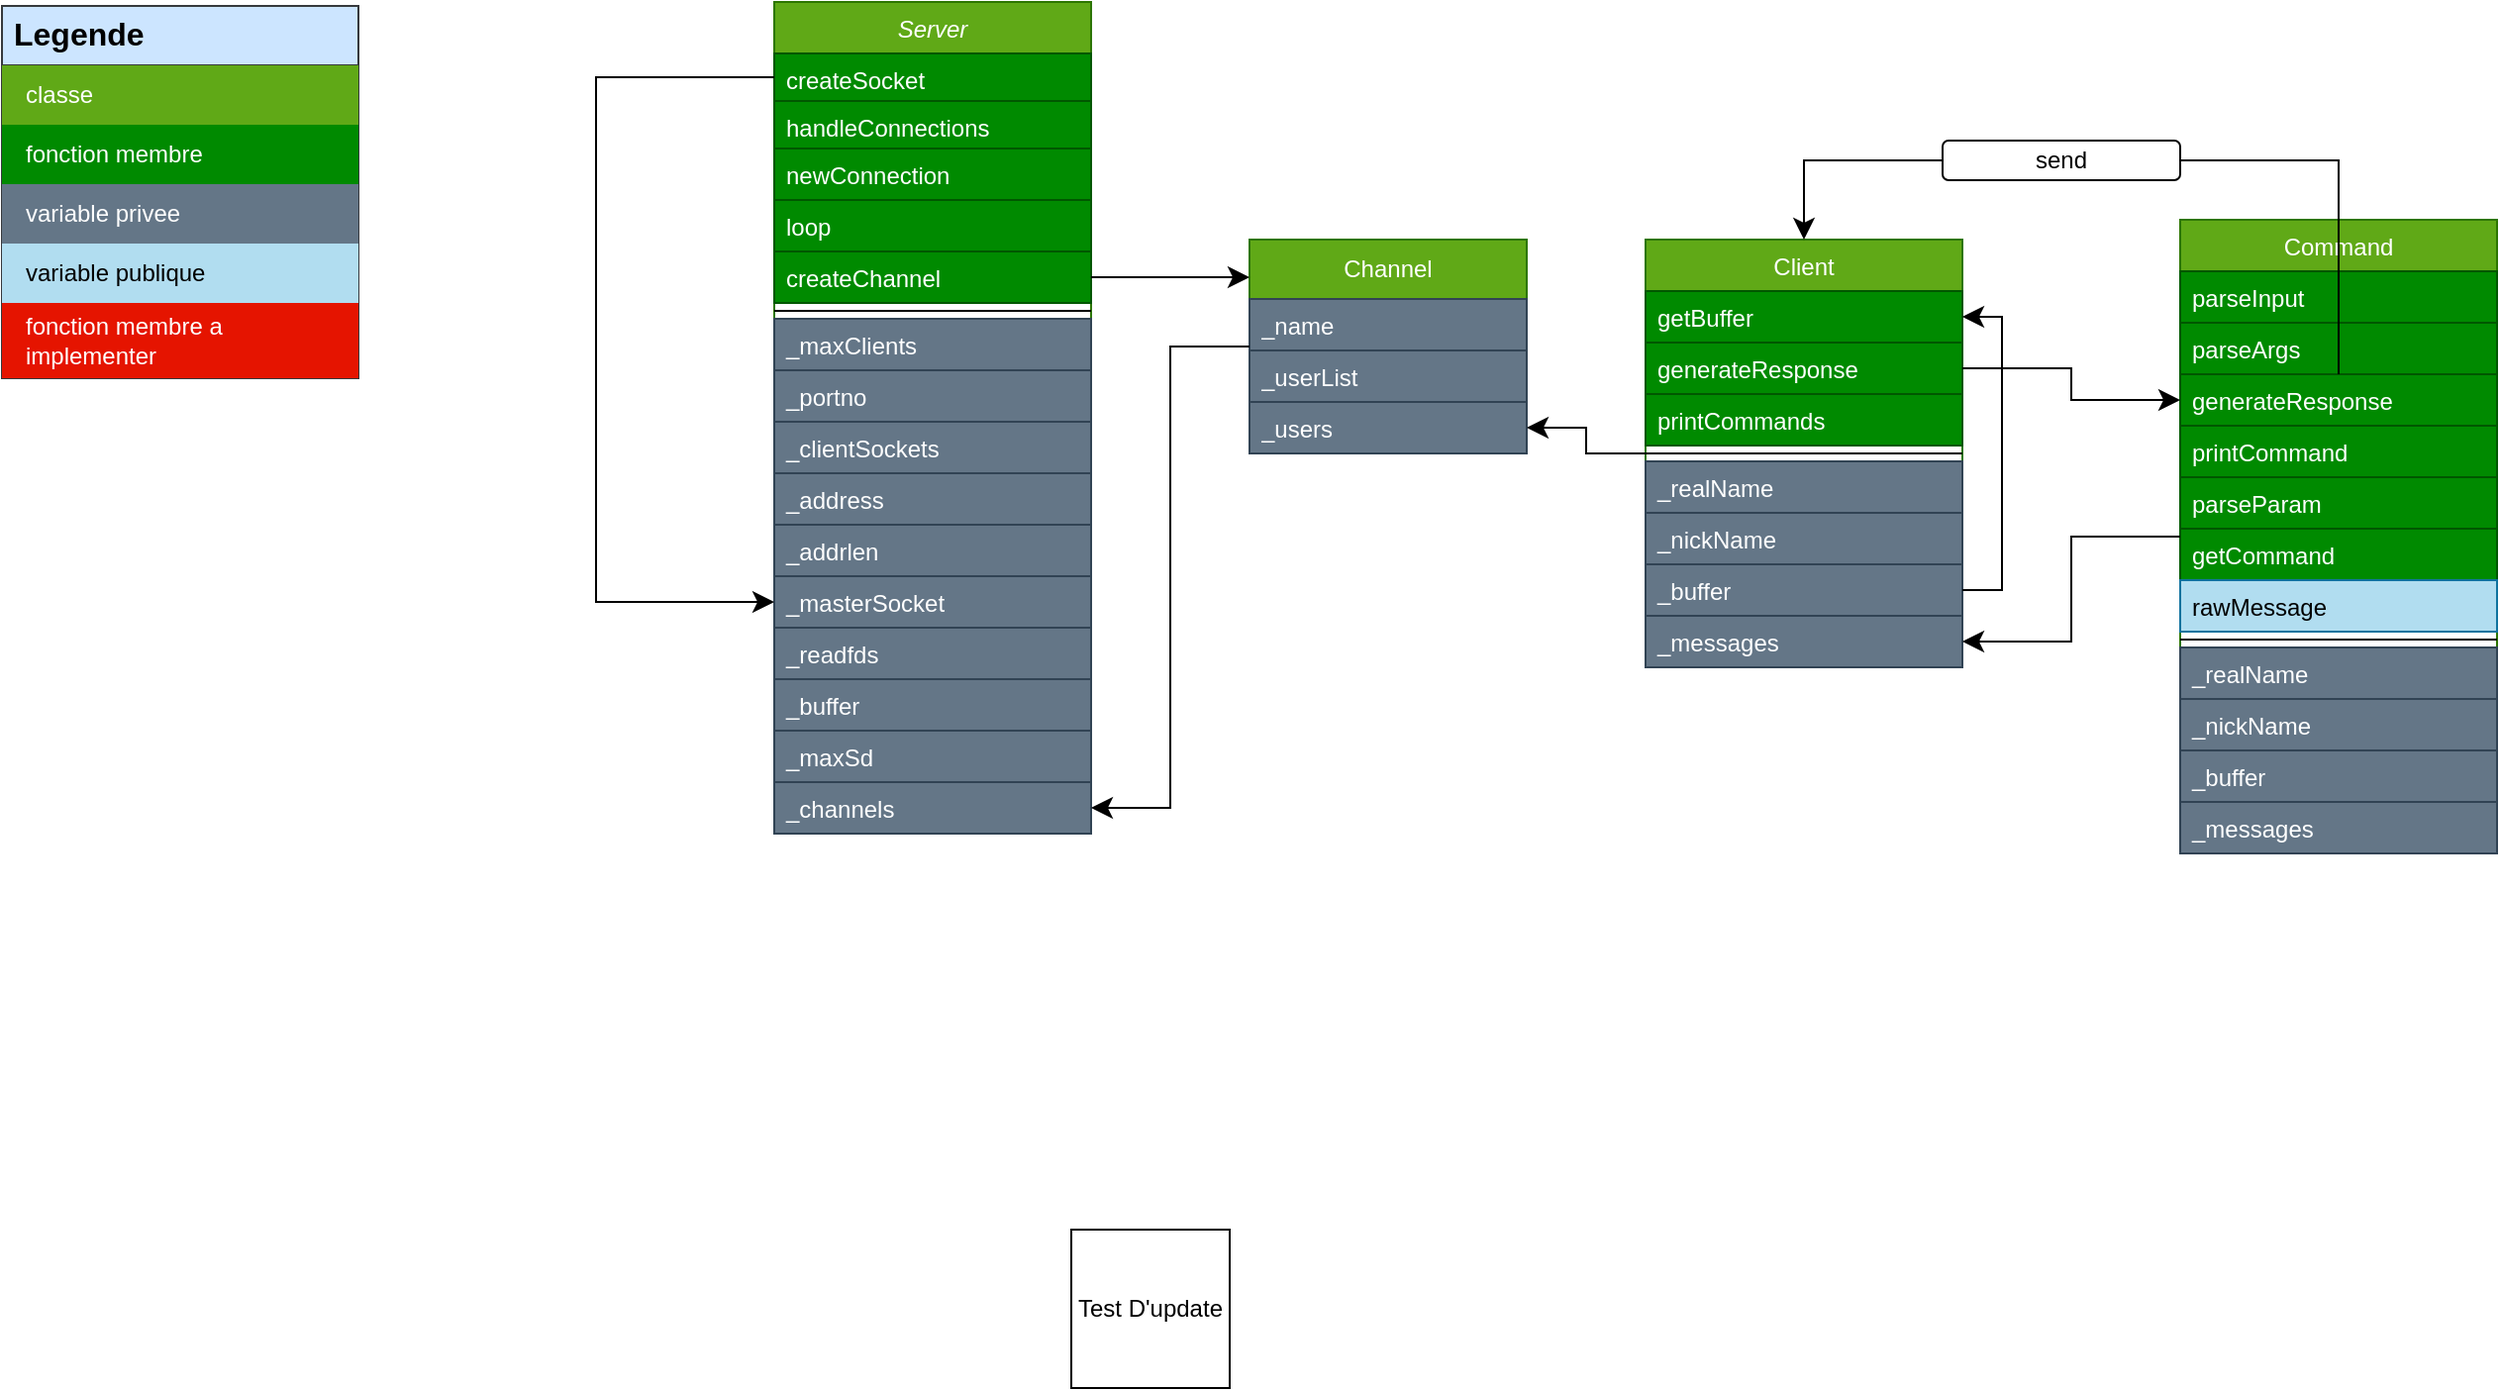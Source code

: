 <mxfile version="22.0.4" type="github">
  <diagram id="C5RBs43oDa-KdzZeNtuy" name="Page-1">
    <mxGraphModel dx="2691" dy="2404" grid="1" gridSize="10" guides="1" tooltips="1" connect="1" arrows="1" fold="1" page="1" pageScale="1" pageWidth="827" pageHeight="1169" math="0" shadow="0">
      <root>
        <mxCell id="WIyWlLk6GJQsqaUBKTNV-0" />
        <mxCell id="WIyWlLk6GJQsqaUBKTNV-1" parent="WIyWlLk6GJQsqaUBKTNV-0" />
        <mxCell id="zkfFHV4jXpPFQw0GAbJ--0" value="Server" style="swimlane;fontStyle=2;align=center;verticalAlign=top;childLayout=stackLayout;horizontal=1;startSize=26;horizontalStack=0;resizeParent=1;resizeLast=0;collapsible=1;marginBottom=0;rounded=0;shadow=0;strokeWidth=1;fillColor=#60a917;fontColor=#ffffff;strokeColor=#2D7600;" parent="WIyWlLk6GJQsqaUBKTNV-1" vertex="1">
          <mxGeometry x="210" y="-160" width="160" height="420" as="geometry">
            <mxRectangle x="10" y="-80" width="160" height="26" as="alternateBounds" />
          </mxGeometry>
        </mxCell>
        <mxCell id="zkfFHV4jXpPFQw0GAbJ--5" value="createSocket&#xa;" style="text;align=left;verticalAlign=top;spacingLeft=4;spacingRight=4;overflow=hidden;rotatable=0;points=[[0,0.5],[1,0.5]];portConstraint=eastwest;fillColor=#008a00;fontColor=#ffffff;strokeColor=#005700;" parent="zkfFHV4jXpPFQw0GAbJ--0" vertex="1">
          <mxGeometry y="26" width="160" height="24" as="geometry" />
        </mxCell>
        <mxCell id="nmFVzi2Qrn4RTM0XMvv8-7" value="handleConnections" style="text;align=left;verticalAlign=top;spacingLeft=4;spacingRight=4;overflow=hidden;rotatable=0;points=[[0,0.5],[1,0.5]];portConstraint=eastwest;fillColor=#008a00;fontColor=#ffffff;strokeColor=#005700;" parent="zkfFHV4jXpPFQw0GAbJ--0" vertex="1">
          <mxGeometry y="50" width="160" height="24" as="geometry" />
        </mxCell>
        <mxCell id="zkfFHV4jXpPFQw0GAbJ--1" value="newConnection" style="text;align=left;verticalAlign=top;spacingLeft=4;spacingRight=4;overflow=hidden;rotatable=0;points=[[0,0.5],[1,0.5]];portConstraint=eastwest;fillColor=#008a00;fontColor=#ffffff;strokeColor=#005700;" parent="zkfFHV4jXpPFQw0GAbJ--0" vertex="1">
          <mxGeometry y="74" width="160" height="26" as="geometry" />
        </mxCell>
        <mxCell id="nmFVzi2Qrn4RTM0XMvv8-9" value="loop" style="text;align=left;verticalAlign=top;spacingLeft=4;spacingRight=4;overflow=hidden;rotatable=0;points=[[0,0.5],[1,0.5]];portConstraint=eastwest;rounded=0;shadow=0;html=0;fillColor=#008a00;fontColor=#ffffff;strokeColor=#005700;" parent="zkfFHV4jXpPFQw0GAbJ--0" vertex="1">
          <mxGeometry y="100" width="160" height="26" as="geometry" />
        </mxCell>
        <mxCell id="zkfFHV4jXpPFQw0GAbJ--3" value="createChannel" style="text;align=left;verticalAlign=top;spacingLeft=4;spacingRight=4;overflow=hidden;rotatable=0;points=[[0,0.5],[1,0.5]];portConstraint=eastwest;rounded=0;shadow=0;html=0;fillColor=#008a00;fontColor=#ffffff;strokeColor=#005700;" parent="zkfFHV4jXpPFQw0GAbJ--0" vertex="1">
          <mxGeometry y="126" width="160" height="26" as="geometry" />
        </mxCell>
        <mxCell id="zkfFHV4jXpPFQw0GAbJ--4" value="" style="line;html=1;strokeWidth=1;align=left;verticalAlign=middle;spacingTop=-1;spacingLeft=3;spacingRight=3;rotatable=0;labelPosition=right;points=[];portConstraint=eastwest;" parent="zkfFHV4jXpPFQw0GAbJ--0" vertex="1">
          <mxGeometry y="152" width="160" height="8" as="geometry" />
        </mxCell>
        <mxCell id="nmFVzi2Qrn4RTM0XMvv8-17" value="_maxClients" style="text;align=left;verticalAlign=top;spacingLeft=4;spacingRight=4;overflow=hidden;rotatable=0;points=[[0,0.5],[1,0.5]];portConstraint=eastwest;rounded=0;shadow=0;html=0;fillColor=#647687;fontColor=#ffffff;strokeColor=#314354;" parent="zkfFHV4jXpPFQw0GAbJ--0" vertex="1">
          <mxGeometry y="160" width="160" height="26" as="geometry" />
        </mxCell>
        <mxCell id="nmFVzi2Qrn4RTM0XMvv8-63" value="_portno" style="text;align=left;verticalAlign=top;spacingLeft=4;spacingRight=4;overflow=hidden;rotatable=0;points=[[0,0.5],[1,0.5]];portConstraint=eastwest;rounded=0;shadow=0;html=0;fillColor=#647687;fontColor=#ffffff;strokeColor=#314354;" parent="zkfFHV4jXpPFQw0GAbJ--0" vertex="1">
          <mxGeometry y="186" width="160" height="26" as="geometry" />
        </mxCell>
        <mxCell id="nmFVzi2Qrn4RTM0XMvv8-64" value="_clientSockets" style="text;align=left;verticalAlign=top;spacingLeft=4;spacingRight=4;overflow=hidden;rotatable=0;points=[[0,0.5],[1,0.5]];portConstraint=eastwest;rounded=0;shadow=0;html=0;fillColor=#647687;fontColor=#ffffff;strokeColor=#314354;" parent="zkfFHV4jXpPFQw0GAbJ--0" vertex="1">
          <mxGeometry y="212" width="160" height="26" as="geometry" />
        </mxCell>
        <mxCell id="nmFVzi2Qrn4RTM0XMvv8-65" value="_address" style="text;align=left;verticalAlign=top;spacingLeft=4;spacingRight=4;overflow=hidden;rotatable=0;points=[[0,0.5],[1,0.5]];portConstraint=eastwest;rounded=0;shadow=0;html=0;fillColor=#647687;fontColor=#ffffff;strokeColor=#314354;" parent="zkfFHV4jXpPFQw0GAbJ--0" vertex="1">
          <mxGeometry y="238" width="160" height="26" as="geometry" />
        </mxCell>
        <mxCell id="nmFVzi2Qrn4RTM0XMvv8-62" value="_addrlen" style="text;align=left;verticalAlign=top;spacingLeft=4;spacingRight=4;overflow=hidden;rotatable=0;points=[[0,0.5],[1,0.5]];portConstraint=eastwest;rounded=0;shadow=0;html=0;fillColor=#647687;fontColor=#ffffff;strokeColor=#314354;" parent="zkfFHV4jXpPFQw0GAbJ--0" vertex="1">
          <mxGeometry y="264" width="160" height="26" as="geometry" />
        </mxCell>
        <mxCell id="nmFVzi2Qrn4RTM0XMvv8-61" value="_masterSocket" style="text;align=left;verticalAlign=top;spacingLeft=4;spacingRight=4;overflow=hidden;rotatable=0;points=[[0,0.5],[1,0.5]];portConstraint=eastwest;rounded=0;shadow=0;html=0;fillColor=#647687;fontColor=#ffffff;strokeColor=#314354;" parent="zkfFHV4jXpPFQw0GAbJ--0" vertex="1">
          <mxGeometry y="290" width="160" height="26" as="geometry" />
        </mxCell>
        <mxCell id="nmFVzi2Qrn4RTM0XMvv8-67" value="_readfds&#xa;" style="text;align=left;verticalAlign=top;spacingLeft=4;spacingRight=4;overflow=hidden;rotatable=0;points=[[0,0.5],[1,0.5]];portConstraint=eastwest;rounded=0;shadow=0;html=0;fillColor=#647687;fontColor=#ffffff;strokeColor=#314354;" parent="zkfFHV4jXpPFQw0GAbJ--0" vertex="1">
          <mxGeometry y="316" width="160" height="26" as="geometry" />
        </mxCell>
        <mxCell id="nmFVzi2Qrn4RTM0XMvv8-66" value="_buffer" style="text;align=left;verticalAlign=top;spacingLeft=4;spacingRight=4;overflow=hidden;rotatable=0;points=[[0,0.5],[1,0.5]];portConstraint=eastwest;rounded=0;shadow=0;html=0;fillColor=#647687;fontColor=#ffffff;strokeColor=#314354;" parent="zkfFHV4jXpPFQw0GAbJ--0" vertex="1">
          <mxGeometry y="342" width="160" height="26" as="geometry" />
        </mxCell>
        <mxCell id="nmFVzi2Qrn4RTM0XMvv8-68" value="_maxSd" style="text;align=left;verticalAlign=top;spacingLeft=4;spacingRight=4;overflow=hidden;rotatable=0;points=[[0,0.5],[1,0.5]];portConstraint=eastwest;rounded=0;shadow=0;html=0;fillColor=#647687;fontColor=#ffffff;strokeColor=#314354;" parent="zkfFHV4jXpPFQw0GAbJ--0" vertex="1">
          <mxGeometry y="368" width="160" height="26" as="geometry" />
        </mxCell>
        <mxCell id="nmFVzi2Qrn4RTM0XMvv8-60" value="_channels" style="text;align=left;verticalAlign=top;spacingLeft=4;spacingRight=4;overflow=hidden;rotatable=0;points=[[0,0.5],[1,0.5]];portConstraint=eastwest;rounded=0;shadow=0;html=0;fillColor=#647687;fontColor=#ffffff;strokeColor=#314354;" parent="zkfFHV4jXpPFQw0GAbJ--0" vertex="1">
          <mxGeometry y="394" width="160" height="26" as="geometry" />
        </mxCell>
        <mxCell id="DhGyzFEX1gzbE7A_Uzqe-18" value="" style="edgeStyle=elbowEdgeStyle;elbow=horizontal;endArrow=classic;html=1;curved=0;rounded=0;endSize=8;startSize=8;" parent="zkfFHV4jXpPFQw0GAbJ--0" source="zkfFHV4jXpPFQw0GAbJ--5" target="nmFVzi2Qrn4RTM0XMvv8-61" edge="1">
          <mxGeometry width="50" height="50" relative="1" as="geometry">
            <mxPoint x="330" y="350" as="sourcePoint" />
            <mxPoint x="380" y="300" as="targetPoint" />
            <Array as="points">
              <mxPoint x="-90" y="170" />
            </Array>
          </mxGeometry>
        </mxCell>
        <mxCell id="zkfFHV4jXpPFQw0GAbJ--17" value="Client" style="swimlane;fontStyle=0;align=center;verticalAlign=top;childLayout=stackLayout;horizontal=1;startSize=26;horizontalStack=0;resizeParent=1;resizeLast=0;collapsible=1;marginBottom=0;rounded=0;shadow=0;strokeWidth=1;fillColor=#60a917;fontColor=#ffffff;strokeColor=#2D7600;" parent="WIyWlLk6GJQsqaUBKTNV-1" vertex="1">
          <mxGeometry x="650" y="-40" width="160" height="216" as="geometry">
            <mxRectangle x="550" y="140" width="160" height="26" as="alternateBounds" />
          </mxGeometry>
        </mxCell>
        <mxCell id="zkfFHV4jXpPFQw0GAbJ--18" value="getBuffer" style="text;align=left;verticalAlign=top;spacingLeft=4;spacingRight=4;overflow=hidden;rotatable=0;points=[[0,0.5],[1,0.5]];portConstraint=eastwest;fillColor=#008a00;fontColor=#ffffff;strokeColor=#005700;" parent="zkfFHV4jXpPFQw0GAbJ--17" vertex="1">
          <mxGeometry y="26" width="160" height="26" as="geometry" />
        </mxCell>
        <mxCell id="zkfFHV4jXpPFQw0GAbJ--19" value="generateResponse" style="text;align=left;verticalAlign=top;spacingLeft=4;spacingRight=4;overflow=hidden;rotatable=0;points=[[0,0.5],[1,0.5]];portConstraint=eastwest;rounded=0;shadow=0;html=0;fillColor=#008a00;fontColor=#ffffff;strokeColor=#005700;" parent="zkfFHV4jXpPFQw0GAbJ--17" vertex="1">
          <mxGeometry y="52" width="160" height="26" as="geometry" />
        </mxCell>
        <mxCell id="zkfFHV4jXpPFQw0GAbJ--20" value="printCommands" style="text;align=left;verticalAlign=top;spacingLeft=4;spacingRight=4;overflow=hidden;rotatable=0;points=[[0,0.5],[1,0.5]];portConstraint=eastwest;rounded=0;shadow=0;html=0;fillColor=#008a00;fontColor=#ffffff;strokeColor=#005700;" parent="zkfFHV4jXpPFQw0GAbJ--17" vertex="1">
          <mxGeometry y="78" width="160" height="26" as="geometry" />
        </mxCell>
        <mxCell id="zkfFHV4jXpPFQw0GAbJ--23" value="" style="line;html=1;strokeWidth=1;align=left;verticalAlign=middle;spacingTop=-1;spacingLeft=3;spacingRight=3;rotatable=0;labelPosition=right;points=[];portConstraint=eastwest;" parent="zkfFHV4jXpPFQw0GAbJ--17" vertex="1">
          <mxGeometry y="104" width="160" height="8" as="geometry" />
        </mxCell>
        <mxCell id="nmFVzi2Qrn4RTM0XMvv8-76" value="_realName" style="text;align=left;verticalAlign=top;spacingLeft=4;spacingRight=4;overflow=hidden;rotatable=0;points=[[0,0.5],[1,0.5]];portConstraint=eastwest;rounded=0;shadow=0;html=0;fillColor=#647687;fontColor=#ffffff;strokeColor=#314354;" parent="zkfFHV4jXpPFQw0GAbJ--17" vertex="1">
          <mxGeometry y="112" width="160" height="26" as="geometry" />
        </mxCell>
        <mxCell id="nmFVzi2Qrn4RTM0XMvv8-74" value="_nickName" style="text;align=left;verticalAlign=top;spacingLeft=4;spacingRight=4;overflow=hidden;rotatable=0;points=[[0,0.5],[1,0.5]];portConstraint=eastwest;rounded=0;shadow=0;html=0;fillColor=#647687;fontColor=#ffffff;strokeColor=#314354;" parent="zkfFHV4jXpPFQw0GAbJ--17" vertex="1">
          <mxGeometry y="138" width="160" height="26" as="geometry" />
        </mxCell>
        <mxCell id="nmFVzi2Qrn4RTM0XMvv8-75" value="_buffer" style="text;align=left;verticalAlign=top;spacingLeft=4;spacingRight=4;overflow=hidden;rotatable=0;points=[[0,0.5],[1,0.5]];portConstraint=eastwest;rounded=0;shadow=0;html=0;fillColor=#647687;fontColor=#ffffff;strokeColor=#314354;" parent="zkfFHV4jXpPFQw0GAbJ--17" vertex="1">
          <mxGeometry y="164" width="160" height="26" as="geometry" />
        </mxCell>
        <mxCell id="nmFVzi2Qrn4RTM0XMvv8-73" value="_messages" style="text;align=left;verticalAlign=top;spacingLeft=4;spacingRight=4;overflow=hidden;rotatable=0;points=[[0,0.5],[1,0.5]];portConstraint=eastwest;rounded=0;shadow=0;html=0;fillColor=#647687;fontColor=#ffffff;strokeColor=#314354;" parent="zkfFHV4jXpPFQw0GAbJ--17" vertex="1">
          <mxGeometry y="190" width="160" height="26" as="geometry" />
        </mxCell>
        <mxCell id="DhGyzFEX1gzbE7A_Uzqe-40" value="" style="edgeStyle=elbowEdgeStyle;elbow=horizontal;endArrow=classic;html=1;curved=0;rounded=0;endSize=8;startSize=8;" parent="zkfFHV4jXpPFQw0GAbJ--17" source="nmFVzi2Qrn4RTM0XMvv8-75" target="zkfFHV4jXpPFQw0GAbJ--18" edge="1">
          <mxGeometry width="50" height="50" relative="1" as="geometry">
            <mxPoint x="-80" y="260" as="sourcePoint" />
            <mxPoint x="-30" y="210" as="targetPoint" />
            <Array as="points">
              <mxPoint x="180" y="100" />
              <mxPoint x="170" y="110" />
            </Array>
          </mxGeometry>
        </mxCell>
        <mxCell id="nmFVzi2Qrn4RTM0XMvv8-44" value="Channel" style="swimlane;fontStyle=0;childLayout=stackLayout;horizontal=1;startSize=30;fillColor=#60a917;horizontalStack=0;resizeParent=1;resizeParentMax=0;resizeLast=0;collapsible=1;marginBottom=0;whiteSpace=wrap;html=1;fontColor=#ffffff;strokeColor=#2D7600;" parent="WIyWlLk6GJQsqaUBKTNV-1" vertex="1">
          <mxGeometry x="450" y="-40" width="140" height="108" as="geometry">
            <mxRectangle x="270" y="60" width="90" height="30" as="alternateBounds" />
          </mxGeometry>
        </mxCell>
        <mxCell id="nmFVzi2Qrn4RTM0XMvv8-46" value="_name" style="text;strokeColor=#314354;fillColor=#647687;align=left;verticalAlign=top;spacingLeft=4;spacingRight=4;overflow=hidden;rotatable=0;points=[[0,0.5],[1,0.5]];portConstraint=eastwest;whiteSpace=wrap;html=1;fontColor=#ffffff;" parent="nmFVzi2Qrn4RTM0XMvv8-44" vertex="1">
          <mxGeometry y="30" width="140" height="26" as="geometry" />
        </mxCell>
        <mxCell id="nmFVzi2Qrn4RTM0XMvv8-72" value="_userList" style="text;strokeColor=#314354;fillColor=#647687;align=left;verticalAlign=top;spacingLeft=4;spacingRight=4;overflow=hidden;rotatable=0;points=[[0,0.5],[1,0.5]];portConstraint=eastwest;whiteSpace=wrap;html=1;fontColor=#ffffff;" parent="nmFVzi2Qrn4RTM0XMvv8-44" vertex="1">
          <mxGeometry y="56" width="140" height="26" as="geometry" />
        </mxCell>
        <mxCell id="nmFVzi2Qrn4RTM0XMvv8-47" value="_users" style="text;strokeColor=#314354;fillColor=#647687;align=left;verticalAlign=top;spacingLeft=4;spacingRight=4;overflow=hidden;rotatable=0;points=[[0,0.5],[1,0.5]];portConstraint=eastwest;whiteSpace=wrap;html=1;fontColor=#ffffff;" parent="nmFVzi2Qrn4RTM0XMvv8-44" vertex="1">
          <mxGeometry y="82" width="140" height="26" as="geometry" />
        </mxCell>
        <mxCell id="nmFVzi2Qrn4RTM0XMvv8-70" value="" style="edgeStyle=elbowEdgeStyle;elbow=horizontal;endArrow=classic;html=1;curved=0;rounded=0;endSize=8;startSize=8;" parent="WIyWlLk6GJQsqaUBKTNV-1" source="nmFVzi2Qrn4RTM0XMvv8-44" target="nmFVzi2Qrn4RTM0XMvv8-60" edge="1">
          <mxGeometry width="50" height="50" relative="1" as="geometry">
            <mxPoint x="380" y="310" as="sourcePoint" />
            <mxPoint x="430" y="260" as="targetPoint" />
          </mxGeometry>
        </mxCell>
        <mxCell id="nmFVzi2Qrn4RTM0XMvv8-71" value="" style="edgeStyle=elbowEdgeStyle;elbow=vertical;endArrow=classic;html=1;curved=0;rounded=0;endSize=8;startSize=8;" parent="WIyWlLk6GJQsqaUBKTNV-1" source="zkfFHV4jXpPFQw0GAbJ--3" target="nmFVzi2Qrn4RTM0XMvv8-44" edge="1">
          <mxGeometry width="50" height="50" relative="1" as="geometry">
            <mxPoint x="380" y="310" as="sourcePoint" />
            <mxPoint x="430" y="260" as="targetPoint" />
          </mxGeometry>
        </mxCell>
        <mxCell id="nmFVzi2Qrn4RTM0XMvv8-77" value="Command" style="swimlane;fontStyle=0;align=center;verticalAlign=top;childLayout=stackLayout;horizontal=1;startSize=26;horizontalStack=0;resizeParent=1;resizeLast=0;collapsible=1;marginBottom=0;rounded=0;shadow=0;strokeWidth=1;fillColor=#60a917;fontColor=#ffffff;strokeColor=#2D7600;" parent="WIyWlLk6GJQsqaUBKTNV-1" vertex="1">
          <mxGeometry x="920" y="-50" width="160" height="320" as="geometry">
            <mxRectangle x="550" y="140" width="160" height="26" as="alternateBounds" />
          </mxGeometry>
        </mxCell>
        <mxCell id="nmFVzi2Qrn4RTM0XMvv8-78" value="parseInput" style="text;align=left;verticalAlign=top;spacingLeft=4;spacingRight=4;overflow=hidden;rotatable=0;points=[[0,0.5],[1,0.5]];portConstraint=eastwest;fillColor=#008a00;fontColor=#ffffff;strokeColor=#005700;" parent="nmFVzi2Qrn4RTM0XMvv8-77" vertex="1">
          <mxGeometry y="26" width="160" height="26" as="geometry" />
        </mxCell>
        <mxCell id="nmFVzi2Qrn4RTM0XMvv8-79" value="parseArgs" style="text;align=left;verticalAlign=top;spacingLeft=4;spacingRight=4;overflow=hidden;rotatable=0;points=[[0,0.5],[1,0.5]];portConstraint=eastwest;rounded=0;shadow=0;html=0;fillColor=#008a00;fontColor=#ffffff;strokeColor=#005700;" parent="nmFVzi2Qrn4RTM0XMvv8-77" vertex="1">
          <mxGeometry y="52" width="160" height="26" as="geometry" />
        </mxCell>
        <mxCell id="nmFVzi2Qrn4RTM0XMvv8-80" value="generateResponse" style="text;align=left;verticalAlign=top;spacingLeft=4;spacingRight=4;overflow=hidden;rotatable=0;points=[[0,0.5],[1,0.5]];portConstraint=eastwest;rounded=0;shadow=0;html=0;fillColor=#008a00;fontColor=#ffffff;strokeColor=#005700;" parent="nmFVzi2Qrn4RTM0XMvv8-77" vertex="1">
          <mxGeometry y="78" width="160" height="26" as="geometry" />
        </mxCell>
        <mxCell id="nmFVzi2Qrn4RTM0XMvv8-86" value="printCommand" style="text;align=left;verticalAlign=top;spacingLeft=4;spacingRight=4;overflow=hidden;rotatable=0;points=[[0,0.5],[1,0.5]];portConstraint=eastwest;rounded=0;shadow=0;html=0;fillColor=#008a00;fontColor=#ffffff;strokeColor=#005700;" parent="nmFVzi2Qrn4RTM0XMvv8-77" vertex="1">
          <mxGeometry y="104" width="160" height="26" as="geometry" />
        </mxCell>
        <mxCell id="nmFVzi2Qrn4RTM0XMvv8-87" value="parseParam" style="text;align=left;verticalAlign=top;spacingLeft=4;spacingRight=4;overflow=hidden;rotatable=0;points=[[0,0.5],[1,0.5]];portConstraint=eastwest;rounded=0;shadow=0;html=0;fillColor=#008a00;fontColor=#ffffff;strokeColor=#005700;" parent="nmFVzi2Qrn4RTM0XMvv8-77" vertex="1">
          <mxGeometry y="130" width="160" height="26" as="geometry" />
        </mxCell>
        <mxCell id="nmFVzi2Qrn4RTM0XMvv8-88" value="getCommand" style="text;align=left;verticalAlign=top;spacingLeft=4;spacingRight=4;overflow=hidden;rotatable=0;points=[[0,0.5],[1,0.5]];portConstraint=eastwest;rounded=0;shadow=0;html=0;fillColor=#008a00;fontColor=#ffffff;strokeColor=#005700;" parent="nmFVzi2Qrn4RTM0XMvv8-77" vertex="1">
          <mxGeometry y="156" width="160" height="26" as="geometry" />
        </mxCell>
        <mxCell id="nmFVzi2Qrn4RTM0XMvv8-89" value="rawMessage" style="text;align=left;verticalAlign=top;spacingLeft=4;spacingRight=4;overflow=hidden;rotatable=0;points=[[0,0.5],[1,0.5]];portConstraint=eastwest;rounded=0;shadow=0;html=0;fillColor=#b1ddf0;strokeColor=#10739e;" parent="nmFVzi2Qrn4RTM0XMvv8-77" vertex="1">
          <mxGeometry y="182" width="160" height="26" as="geometry" />
        </mxCell>
        <mxCell id="nmFVzi2Qrn4RTM0XMvv8-81" value="" style="line;html=1;strokeWidth=1;align=left;verticalAlign=middle;spacingTop=-1;spacingLeft=3;spacingRight=3;rotatable=0;labelPosition=right;points=[];portConstraint=eastwest;" parent="nmFVzi2Qrn4RTM0XMvv8-77" vertex="1">
          <mxGeometry y="208" width="160" height="8" as="geometry" />
        </mxCell>
        <mxCell id="nmFVzi2Qrn4RTM0XMvv8-82" value="_realName" style="text;align=left;verticalAlign=top;spacingLeft=4;spacingRight=4;overflow=hidden;rotatable=0;points=[[0,0.5],[1,0.5]];portConstraint=eastwest;rounded=0;shadow=0;html=0;fillColor=#647687;fontColor=#ffffff;strokeColor=#314354;" parent="nmFVzi2Qrn4RTM0XMvv8-77" vertex="1">
          <mxGeometry y="216" width="160" height="26" as="geometry" />
        </mxCell>
        <mxCell id="nmFVzi2Qrn4RTM0XMvv8-83" value="_nickName" style="text;align=left;verticalAlign=top;spacingLeft=4;spacingRight=4;overflow=hidden;rotatable=0;points=[[0,0.5],[1,0.5]];portConstraint=eastwest;rounded=0;shadow=0;html=0;fillColor=#647687;fontColor=#ffffff;strokeColor=#314354;" parent="nmFVzi2Qrn4RTM0XMvv8-77" vertex="1">
          <mxGeometry y="242" width="160" height="26" as="geometry" />
        </mxCell>
        <mxCell id="nmFVzi2Qrn4RTM0XMvv8-84" value="_buffer" style="text;align=left;verticalAlign=top;spacingLeft=4;spacingRight=4;overflow=hidden;rotatable=0;points=[[0,0.5],[1,0.5]];portConstraint=eastwest;rounded=0;shadow=0;html=0;fillColor=#647687;fontColor=#ffffff;strokeColor=#314354;" parent="nmFVzi2Qrn4RTM0XMvv8-77" vertex="1">
          <mxGeometry y="268" width="160" height="26" as="geometry" />
        </mxCell>
        <mxCell id="nmFVzi2Qrn4RTM0XMvv8-85" value="_messages" style="text;align=left;verticalAlign=top;spacingLeft=4;spacingRight=4;overflow=hidden;rotatable=0;points=[[0,0.5],[1,0.5]];portConstraint=eastwest;rounded=0;shadow=0;html=0;fillColor=#647687;fontColor=#ffffff;strokeColor=#314354;" parent="nmFVzi2Qrn4RTM0XMvv8-77" vertex="1">
          <mxGeometry y="294" width="160" height="26" as="geometry" />
        </mxCell>
        <mxCell id="DhGyzFEX1gzbE7A_Uzqe-4" value="" style="edgeStyle=elbowEdgeStyle;elbow=horizontal;endArrow=classic;html=1;curved=0;rounded=0;endSize=8;startSize=8;" parent="WIyWlLk6GJQsqaUBKTNV-1" source="zkfFHV4jXpPFQw0GAbJ--17" target="nmFVzi2Qrn4RTM0XMvv8-47" edge="1">
          <mxGeometry width="50" height="50" relative="1" as="geometry">
            <mxPoint x="320" y="340" as="sourcePoint" />
            <mxPoint x="370" y="290" as="targetPoint" />
          </mxGeometry>
        </mxCell>
        <mxCell id="DhGyzFEX1gzbE7A_Uzqe-5" value="" style="edgeStyle=elbowEdgeStyle;elbow=horizontal;endArrow=classic;html=1;curved=0;rounded=0;endSize=8;startSize=8;" parent="WIyWlLk6GJQsqaUBKTNV-1" source="nmFVzi2Qrn4RTM0XMvv8-77" target="nmFVzi2Qrn4RTM0XMvv8-73" edge="1">
          <mxGeometry width="50" height="50" relative="1" as="geometry">
            <mxPoint x="320" y="340" as="sourcePoint" />
            <mxPoint x="370" y="290" as="targetPoint" />
          </mxGeometry>
        </mxCell>
        <mxCell id="DhGyzFEX1gzbE7A_Uzqe-19" value="Legende" style="shape=table;startSize=30;container=1;collapsible=0;childLayout=tableLayout;fontSize=16;align=left;verticalAlign=top;fillColor=#cce5ff;strokeColor=#36393d;fontStyle=1;spacingLeft=6;spacing=0;resizable=0;" parent="WIyWlLk6GJQsqaUBKTNV-1" vertex="1">
          <mxGeometry x="-180" y="-158" width="180" height="188.0" as="geometry" />
        </mxCell>
        <mxCell id="DhGyzFEX1gzbE7A_Uzqe-20" value="" style="shape=tableRow;horizontal=0;startSize=0;swimlaneHead=0;swimlaneBody=0;strokeColor=inherit;top=0;left=0;bottom=0;right=0;collapsible=0;dropTarget=0;fillColor=none;points=[[0,0.5],[1,0.5]];portConstraint=eastwest;fontSize=12;" parent="DhGyzFEX1gzbE7A_Uzqe-19" vertex="1">
          <mxGeometry y="30" width="180" height="30" as="geometry" />
        </mxCell>
        <mxCell id="DhGyzFEX1gzbE7A_Uzqe-21" value="classe" style="shape=partialRectangle;html=1;whiteSpace=wrap;connectable=0;strokeColor=#2D7600;overflow=hidden;fillColor=#60a917;top=0;left=0;bottom=0;right=0;pointerEvents=1;fontSize=12;align=left;fontColor=#ffffff;spacingLeft=10;spacingRight=4;" parent="DhGyzFEX1gzbE7A_Uzqe-20" vertex="1">
          <mxGeometry width="180" height="30" as="geometry">
            <mxRectangle width="180" height="30" as="alternateBounds" />
          </mxGeometry>
        </mxCell>
        <mxCell id="DhGyzFEX1gzbE7A_Uzqe-22" value="" style="shape=tableRow;horizontal=0;startSize=0;swimlaneHead=0;swimlaneBody=0;strokeColor=inherit;top=0;left=0;bottom=0;right=0;collapsible=0;dropTarget=0;fillColor=none;points=[[0,0.5],[1,0.5]];portConstraint=eastwest;fontSize=12;" parent="DhGyzFEX1gzbE7A_Uzqe-19" vertex="1">
          <mxGeometry y="60" width="180" height="30" as="geometry" />
        </mxCell>
        <mxCell id="DhGyzFEX1gzbE7A_Uzqe-23" value="fonction membre" style="shape=partialRectangle;html=1;whiteSpace=wrap;connectable=0;strokeColor=#005700;overflow=hidden;fillColor=#008a00;top=0;left=0;bottom=0;right=0;pointerEvents=1;fontSize=12;align=left;fontColor=#ffffff;spacingLeft=10;spacingRight=4;" parent="DhGyzFEX1gzbE7A_Uzqe-22" vertex="1">
          <mxGeometry width="180" height="30" as="geometry">
            <mxRectangle width="180" height="30" as="alternateBounds" />
          </mxGeometry>
        </mxCell>
        <mxCell id="DhGyzFEX1gzbE7A_Uzqe-24" value="" style="shape=tableRow;horizontal=0;startSize=0;swimlaneHead=0;swimlaneBody=0;strokeColor=inherit;top=0;left=0;bottom=0;right=0;collapsible=0;dropTarget=0;fillColor=none;points=[[0,0.5],[1,0.5]];portConstraint=eastwest;fontSize=12;" parent="DhGyzFEX1gzbE7A_Uzqe-19" vertex="1">
          <mxGeometry y="90" width="180" height="30" as="geometry" />
        </mxCell>
        <mxCell id="DhGyzFEX1gzbE7A_Uzqe-25" value="variable privee" style="shape=partialRectangle;html=1;whiteSpace=wrap;connectable=0;strokeColor=#314354;overflow=hidden;fillColor=#647687;top=0;left=0;bottom=0;right=0;pointerEvents=1;fontSize=12;align=left;fontColor=#ffffff;spacingLeft=10;spacingRight=4;" parent="DhGyzFEX1gzbE7A_Uzqe-24" vertex="1">
          <mxGeometry width="180" height="30" as="geometry">
            <mxRectangle width="180" height="30" as="alternateBounds" />
          </mxGeometry>
        </mxCell>
        <mxCell id="DhGyzFEX1gzbE7A_Uzqe-26" value="" style="shape=tableRow;horizontal=0;startSize=0;swimlaneHead=0;swimlaneBody=0;strokeColor=inherit;top=0;left=0;bottom=0;right=0;collapsible=0;dropTarget=0;fillColor=none;points=[[0,0.5],[1,0.5]];portConstraint=eastwest;fontSize=12;" parent="DhGyzFEX1gzbE7A_Uzqe-19" vertex="1">
          <mxGeometry y="120" width="180" height="30" as="geometry" />
        </mxCell>
        <mxCell id="DhGyzFEX1gzbE7A_Uzqe-27" value="variable publique" style="shape=partialRectangle;html=1;whiteSpace=wrap;connectable=0;strokeColor=#10739e;overflow=hidden;fillColor=#b1ddf0;top=0;left=0;bottom=0;right=0;pointerEvents=1;fontSize=12;align=left;spacingLeft=10;spacingRight=4;" parent="DhGyzFEX1gzbE7A_Uzqe-26" vertex="1">
          <mxGeometry width="180" height="30" as="geometry">
            <mxRectangle width="180" height="30" as="alternateBounds" />
          </mxGeometry>
        </mxCell>
        <mxCell id="DhGyzFEX1gzbE7A_Uzqe-28" value="" style="shape=tableRow;horizontal=0;startSize=0;swimlaneHead=0;swimlaneBody=0;strokeColor=inherit;top=0;left=0;bottom=0;right=0;collapsible=0;dropTarget=0;fillColor=none;points=[[0,0.5],[1,0.5]];portConstraint=eastwest;fontSize=12;" parent="DhGyzFEX1gzbE7A_Uzqe-19" vertex="1">
          <mxGeometry y="150" width="180" height="38" as="geometry" />
        </mxCell>
        <mxCell id="DhGyzFEX1gzbE7A_Uzqe-29" value="fonction membre a implementer" style="shape=partialRectangle;html=1;whiteSpace=wrap;connectable=0;strokeColor=#B20000;overflow=hidden;fillColor=#e51400;top=0;left=0;bottom=0;right=0;pointerEvents=1;fontSize=12;align=left;spacingLeft=10;spacingRight=4;fontColor=#ffffff;" parent="DhGyzFEX1gzbE7A_Uzqe-28" vertex="1">
          <mxGeometry width="180" height="38" as="geometry">
            <mxRectangle width="180" height="38" as="alternateBounds" />
          </mxGeometry>
        </mxCell>
        <mxCell id="DhGyzFEX1gzbE7A_Uzqe-41" value="" style="edgeStyle=elbowEdgeStyle;elbow=horizontal;endArrow=classic;html=1;curved=0;rounded=0;endSize=8;startSize=8;" parent="WIyWlLk6GJQsqaUBKTNV-1" source="zkfFHV4jXpPFQw0GAbJ--19" target="nmFVzi2Qrn4RTM0XMvv8-80" edge="1">
          <mxGeometry width="50" height="50" relative="1" as="geometry">
            <mxPoint x="570" y="220" as="sourcePoint" />
            <mxPoint x="620" y="170" as="targetPoint" />
          </mxGeometry>
        </mxCell>
        <mxCell id="DhGyzFEX1gzbE7A_Uzqe-44" value="" style="edgeStyle=elbowEdgeStyle;elbow=horizontal;endArrow=classic;html=1;curved=0;rounded=0;endSize=8;startSize=8;" parent="WIyWlLk6GJQsqaUBKTNV-1" source="nmFVzi2Qrn4RTM0XMvv8-80" target="zkfFHV4jXpPFQw0GAbJ--17" edge="1">
          <mxGeometry width="50" height="50" relative="1" as="geometry">
            <mxPoint x="670" y="100" as="sourcePoint" />
            <mxPoint x="720" y="50" as="targetPoint" />
            <Array as="points">
              <mxPoint x="860" y="-80" />
            </Array>
          </mxGeometry>
        </mxCell>
        <mxCell id="DhGyzFEX1gzbE7A_Uzqe-45" value="send" style="rounded=1;whiteSpace=wrap;html=1;" parent="WIyWlLk6GJQsqaUBKTNV-1" vertex="1">
          <mxGeometry x="800" y="-90" width="120" height="20" as="geometry" />
        </mxCell>
        <mxCell id="uCxPm2a1EEs8VrlmX6pj-1" value="Test D&#39;update" style="whiteSpace=wrap;html=1;aspect=fixed;" vertex="1" parent="WIyWlLk6GJQsqaUBKTNV-1">
          <mxGeometry x="360" y="460" width="80" height="80" as="geometry" />
        </mxCell>
      </root>
    </mxGraphModel>
  </diagram>
</mxfile>
